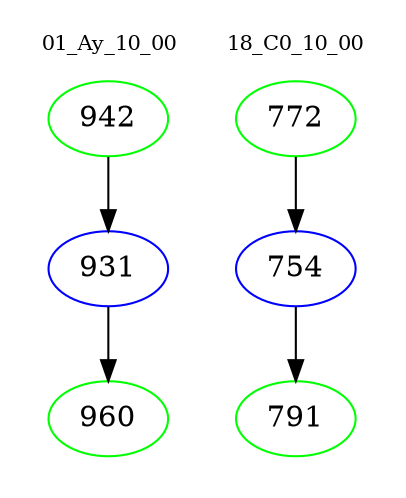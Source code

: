 digraph{
subgraph cluster_0 {
color = white
label = "01_Ay_10_00";
fontsize=10;
T0_942 [label="942", color="green"]
T0_942 -> T0_931 [color="black"]
T0_931 [label="931", color="blue"]
T0_931 -> T0_960 [color="black"]
T0_960 [label="960", color="green"]
}
subgraph cluster_1 {
color = white
label = "18_C0_10_00";
fontsize=10;
T1_772 [label="772", color="green"]
T1_772 -> T1_754 [color="black"]
T1_754 [label="754", color="blue"]
T1_754 -> T1_791 [color="black"]
T1_791 [label="791", color="green"]
}
}
